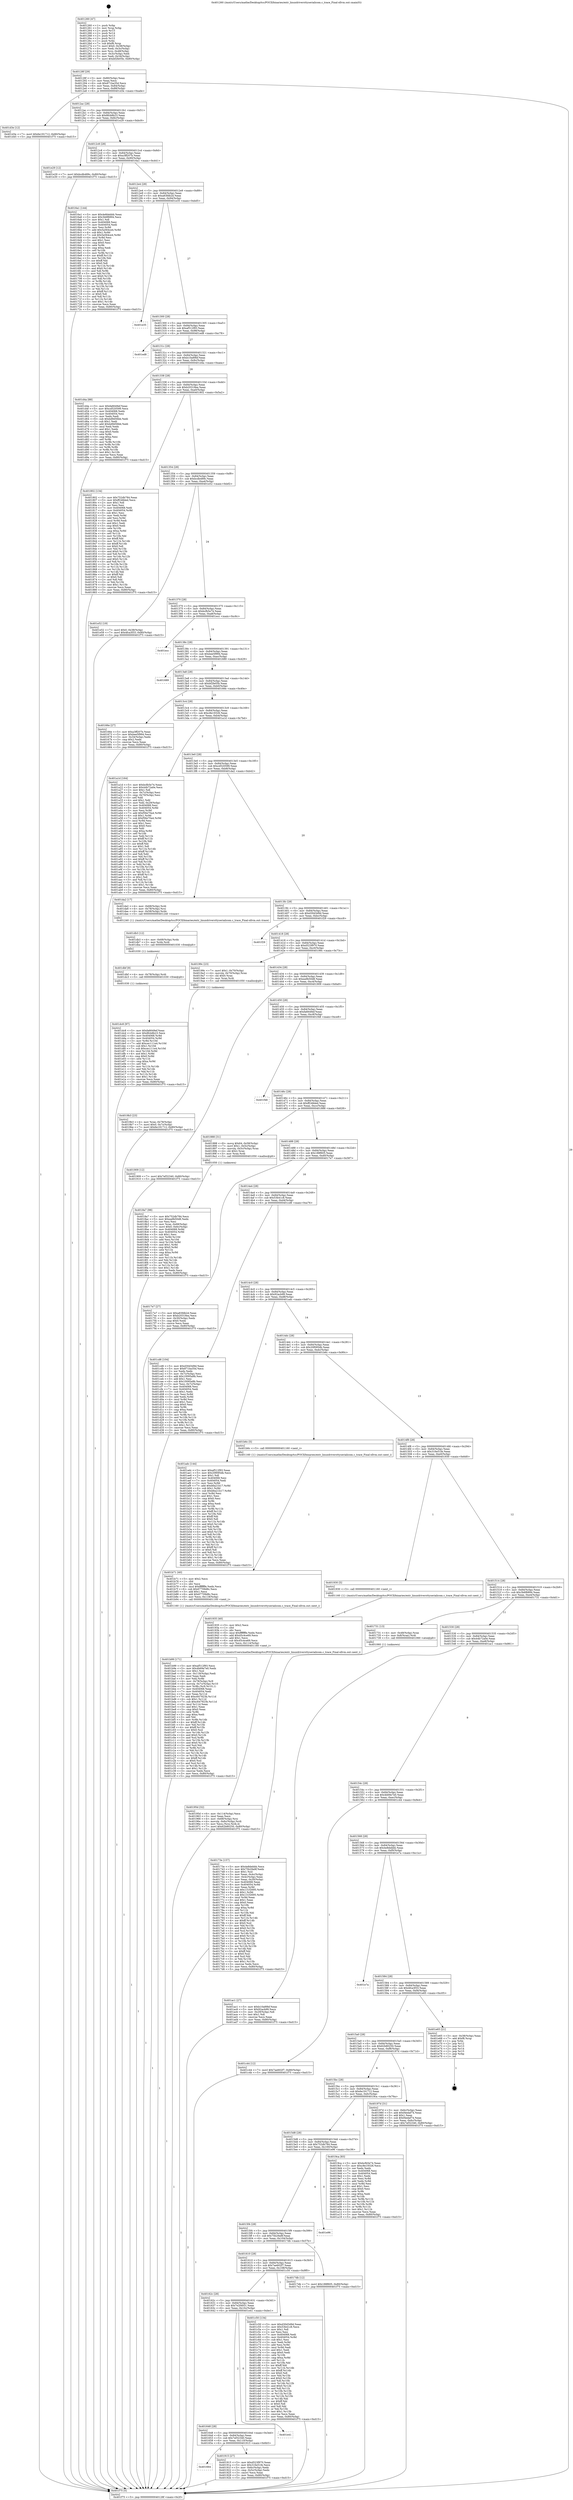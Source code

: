 digraph "0x401260" {
  label = "0x401260 (/mnt/c/Users/mathe/Desktop/tcc/POCII/binaries/extr_linuxdriversttyserialicom.c_trace_Final-ollvm.out::main(0))"
  labelloc = "t"
  node[shape=record]

  Entry [label="",width=0.3,height=0.3,shape=circle,fillcolor=black,style=filled]
  "0x40128f" [label="{
     0x40128f [29]\l
     | [instrs]\l
     &nbsp;&nbsp;0x40128f \<+3\>: mov -0x80(%rbp),%eax\l
     &nbsp;&nbsp;0x401292 \<+2\>: mov %eax,%ecx\l
     &nbsp;&nbsp;0x401294 \<+6\>: sub $0x871ba35d,%ecx\l
     &nbsp;&nbsp;0x40129a \<+6\>: mov %eax,-0x84(%rbp)\l
     &nbsp;&nbsp;0x4012a0 \<+6\>: mov %ecx,-0x88(%rbp)\l
     &nbsp;&nbsp;0x4012a6 \<+6\>: je 0000000000401d3e \<main+0xade\>\l
  }"]
  "0x401d3e" [label="{
     0x401d3e [12]\l
     | [instrs]\l
     &nbsp;&nbsp;0x401d3e \<+7\>: movl $0x6e191712,-0x80(%rbp)\l
     &nbsp;&nbsp;0x401d45 \<+5\>: jmp 0000000000401f75 \<main+0xd15\>\l
  }"]
  "0x4012ac" [label="{
     0x4012ac [28]\l
     | [instrs]\l
     &nbsp;&nbsp;0x4012ac \<+5\>: jmp 00000000004012b1 \<main+0x51\>\l
     &nbsp;&nbsp;0x4012b1 \<+6\>: mov -0x84(%rbp),%eax\l
     &nbsp;&nbsp;0x4012b7 \<+5\>: sub $0x8fcb8b23,%eax\l
     &nbsp;&nbsp;0x4012bc \<+6\>: mov %eax,-0x8c(%rbp)\l
     &nbsp;&nbsp;0x4012c2 \<+6\>: je 0000000000401e29 \<main+0xbc9\>\l
  }"]
  Exit [label="",width=0.3,height=0.3,shape=circle,fillcolor=black,style=filled,peripheries=2]
  "0x401e29" [label="{
     0x401e29 [12]\l
     | [instrs]\l
     &nbsp;&nbsp;0x401e29 \<+7\>: movl $0xbcdb489c,-0x80(%rbp)\l
     &nbsp;&nbsp;0x401e30 \<+5\>: jmp 0000000000401f75 \<main+0xd15\>\l
  }"]
  "0x4012c8" [label="{
     0x4012c8 [28]\l
     | [instrs]\l
     &nbsp;&nbsp;0x4012c8 \<+5\>: jmp 00000000004012cd \<main+0x6d\>\l
     &nbsp;&nbsp;0x4012cd \<+6\>: mov -0x84(%rbp),%eax\l
     &nbsp;&nbsp;0x4012d3 \<+5\>: sub $0xa3ff207b,%eax\l
     &nbsp;&nbsp;0x4012d8 \<+6\>: mov %eax,-0x90(%rbp)\l
     &nbsp;&nbsp;0x4012de \<+6\>: je 00000000004016a1 \<main+0x441\>\l
  }"]
  "0x401dc8" [label="{
     0x401dc8 [97]\l
     | [instrs]\l
     &nbsp;&nbsp;0x401dc8 \<+5\>: mov $0xfa6649ef,%eax\l
     &nbsp;&nbsp;0x401dcd \<+5\>: mov $0x8fcb8b23,%ecx\l
     &nbsp;&nbsp;0x401dd2 \<+8\>: mov 0x404068,%r8d\l
     &nbsp;&nbsp;0x401dda \<+8\>: mov 0x404054,%r9d\l
     &nbsp;&nbsp;0x401de2 \<+3\>: mov %r8d,%r10d\l
     &nbsp;&nbsp;0x401de5 \<+7\>: add $0xcec111e4,%r10d\l
     &nbsp;&nbsp;0x401dec \<+4\>: sub $0x1,%r10d\l
     &nbsp;&nbsp;0x401df0 \<+7\>: sub $0xcec111e4,%r10d\l
     &nbsp;&nbsp;0x401df7 \<+4\>: imul %r10d,%r8d\l
     &nbsp;&nbsp;0x401dfb \<+4\>: and $0x1,%r8d\l
     &nbsp;&nbsp;0x401dff \<+4\>: cmp $0x0,%r8d\l
     &nbsp;&nbsp;0x401e03 \<+4\>: sete %r11b\l
     &nbsp;&nbsp;0x401e07 \<+4\>: cmp $0xa,%r9d\l
     &nbsp;&nbsp;0x401e0b \<+3\>: setl %bl\l
     &nbsp;&nbsp;0x401e0e \<+3\>: mov %r11b,%r14b\l
     &nbsp;&nbsp;0x401e11 \<+3\>: and %bl,%r14b\l
     &nbsp;&nbsp;0x401e14 \<+3\>: xor %bl,%r11b\l
     &nbsp;&nbsp;0x401e17 \<+3\>: or %r11b,%r14b\l
     &nbsp;&nbsp;0x401e1a \<+4\>: test $0x1,%r14b\l
     &nbsp;&nbsp;0x401e1e \<+3\>: cmovne %ecx,%eax\l
     &nbsp;&nbsp;0x401e21 \<+3\>: mov %eax,-0x80(%rbp)\l
     &nbsp;&nbsp;0x401e24 \<+5\>: jmp 0000000000401f75 \<main+0xd15\>\l
  }"]
  "0x4016a1" [label="{
     0x4016a1 [144]\l
     | [instrs]\l
     &nbsp;&nbsp;0x4016a1 \<+5\>: mov $0x4e8debbb,%eax\l
     &nbsp;&nbsp;0x4016a6 \<+5\>: mov $0x3b6f6894,%ecx\l
     &nbsp;&nbsp;0x4016ab \<+2\>: mov $0x1,%dl\l
     &nbsp;&nbsp;0x4016ad \<+7\>: mov 0x404068,%esi\l
     &nbsp;&nbsp;0x4016b4 \<+7\>: mov 0x404054,%edi\l
     &nbsp;&nbsp;0x4016bb \<+3\>: mov %esi,%r8d\l
     &nbsp;&nbsp;0x4016be \<+7\>: add $0x5a564ce4,%r8d\l
     &nbsp;&nbsp;0x4016c5 \<+4\>: sub $0x1,%r8d\l
     &nbsp;&nbsp;0x4016c9 \<+7\>: sub $0x5a564ce4,%r8d\l
     &nbsp;&nbsp;0x4016d0 \<+4\>: imul %r8d,%esi\l
     &nbsp;&nbsp;0x4016d4 \<+3\>: and $0x1,%esi\l
     &nbsp;&nbsp;0x4016d7 \<+3\>: cmp $0x0,%esi\l
     &nbsp;&nbsp;0x4016da \<+4\>: sete %r9b\l
     &nbsp;&nbsp;0x4016de \<+3\>: cmp $0xa,%edi\l
     &nbsp;&nbsp;0x4016e1 \<+4\>: setl %r10b\l
     &nbsp;&nbsp;0x4016e5 \<+3\>: mov %r9b,%r11b\l
     &nbsp;&nbsp;0x4016e8 \<+4\>: xor $0xff,%r11b\l
     &nbsp;&nbsp;0x4016ec \<+3\>: mov %r10b,%bl\l
     &nbsp;&nbsp;0x4016ef \<+3\>: xor $0xff,%bl\l
     &nbsp;&nbsp;0x4016f2 \<+3\>: xor $0x0,%dl\l
     &nbsp;&nbsp;0x4016f5 \<+3\>: mov %r11b,%r14b\l
     &nbsp;&nbsp;0x4016f8 \<+4\>: and $0x0,%r14b\l
     &nbsp;&nbsp;0x4016fc \<+3\>: and %dl,%r9b\l
     &nbsp;&nbsp;0x4016ff \<+3\>: mov %bl,%r15b\l
     &nbsp;&nbsp;0x401702 \<+4\>: and $0x0,%r15b\l
     &nbsp;&nbsp;0x401706 \<+3\>: and %dl,%r10b\l
     &nbsp;&nbsp;0x401709 \<+3\>: or %r9b,%r14b\l
     &nbsp;&nbsp;0x40170c \<+3\>: or %r10b,%r15b\l
     &nbsp;&nbsp;0x40170f \<+3\>: xor %r15b,%r14b\l
     &nbsp;&nbsp;0x401712 \<+3\>: or %bl,%r11b\l
     &nbsp;&nbsp;0x401715 \<+4\>: xor $0xff,%r11b\l
     &nbsp;&nbsp;0x401719 \<+3\>: or $0x0,%dl\l
     &nbsp;&nbsp;0x40171c \<+3\>: and %dl,%r11b\l
     &nbsp;&nbsp;0x40171f \<+3\>: or %r11b,%r14b\l
     &nbsp;&nbsp;0x401722 \<+4\>: test $0x1,%r14b\l
     &nbsp;&nbsp;0x401726 \<+3\>: cmovne %ecx,%eax\l
     &nbsp;&nbsp;0x401729 \<+3\>: mov %eax,-0x80(%rbp)\l
     &nbsp;&nbsp;0x40172c \<+5\>: jmp 0000000000401f75 \<main+0xd15\>\l
  }"]
  "0x4012e4" [label="{
     0x4012e4 [28]\l
     | [instrs]\l
     &nbsp;&nbsp;0x4012e4 \<+5\>: jmp 00000000004012e9 \<main+0x89\>\l
     &nbsp;&nbsp;0x4012e9 \<+6\>: mov -0x84(%rbp),%eax\l
     &nbsp;&nbsp;0x4012ef \<+5\>: sub $0xa83fdb2d,%eax\l
     &nbsp;&nbsp;0x4012f4 \<+6\>: mov %eax,-0x94(%rbp)\l
     &nbsp;&nbsp;0x4012fa \<+6\>: je 0000000000401e35 \<main+0xbd5\>\l
  }"]
  "0x401dbf" [label="{
     0x401dbf [9]\l
     | [instrs]\l
     &nbsp;&nbsp;0x401dbf \<+4\>: mov -0x78(%rbp),%rdi\l
     &nbsp;&nbsp;0x401dc3 \<+5\>: call 0000000000401030 \<free@plt\>\l
     | [calls]\l
     &nbsp;&nbsp;0x401030 \{1\} (unknown)\l
  }"]
  "0x401e35" [label="{
     0x401e35\l
  }", style=dashed]
  "0x401300" [label="{
     0x401300 [28]\l
     | [instrs]\l
     &nbsp;&nbsp;0x401300 \<+5\>: jmp 0000000000401305 \<main+0xa5\>\l
     &nbsp;&nbsp;0x401305 \<+6\>: mov -0x84(%rbp),%eax\l
     &nbsp;&nbsp;0x40130b \<+5\>: sub $0xaf512f93,%eax\l
     &nbsp;&nbsp;0x401310 \<+6\>: mov %eax,-0x98(%rbp)\l
     &nbsp;&nbsp;0x401316 \<+6\>: je 0000000000401ed8 \<main+0xc78\>\l
  }"]
  "0x401db3" [label="{
     0x401db3 [12]\l
     | [instrs]\l
     &nbsp;&nbsp;0x401db3 \<+4\>: mov -0x68(%rbp),%rdx\l
     &nbsp;&nbsp;0x401db7 \<+3\>: mov %rdx,%rdi\l
     &nbsp;&nbsp;0x401dba \<+5\>: call 0000000000401030 \<free@plt\>\l
     | [calls]\l
     &nbsp;&nbsp;0x401030 \{1\} (unknown)\l
  }"]
  "0x401ed8" [label="{
     0x401ed8\l
  }", style=dashed]
  "0x40131c" [label="{
     0x40131c [28]\l
     | [instrs]\l
     &nbsp;&nbsp;0x40131c \<+5\>: jmp 0000000000401321 \<main+0xc1\>\l
     &nbsp;&nbsp;0x401321 \<+6\>: mov -0x84(%rbp),%eax\l
     &nbsp;&nbsp;0x401327 \<+5\>: sub $0xb10a89bf,%eax\l
     &nbsp;&nbsp;0x40132c \<+6\>: mov %eax,-0x9c(%rbp)\l
     &nbsp;&nbsp;0x401332 \<+6\>: je 0000000000401d4a \<main+0xaea\>\l
  }"]
  "0x401b99" [label="{
     0x401b99 [171]\l
     | [instrs]\l
     &nbsp;&nbsp;0x401b99 \<+5\>: mov $0xaf512f93,%ecx\l
     &nbsp;&nbsp;0x401b9e \<+5\>: mov $0x4b69e7e0,%edx\l
     &nbsp;&nbsp;0x401ba3 \<+3\>: mov $0x1,%sil\l
     &nbsp;&nbsp;0x401ba6 \<+6\>: mov -0x118(%rbp),%edi\l
     &nbsp;&nbsp;0x401bac \<+3\>: imul %eax,%edi\l
     &nbsp;&nbsp;0x401baf \<+3\>: mov %dil,%r8b\l
     &nbsp;&nbsp;0x401bb2 \<+4\>: mov -0x78(%rbp),%r9\l
     &nbsp;&nbsp;0x401bb6 \<+4\>: movslq -0x7c(%rbp),%r10\l
     &nbsp;&nbsp;0x401bba \<+4\>: mov %r8b,(%r9,%r10,1)\l
     &nbsp;&nbsp;0x401bbe \<+7\>: mov 0x404068,%eax\l
     &nbsp;&nbsp;0x401bc5 \<+7\>: mov 0x404054,%edi\l
     &nbsp;&nbsp;0x401bcc \<+3\>: mov %eax,%r11d\l
     &nbsp;&nbsp;0x401bcf \<+7\>: add $0xc647923b,%r11d\l
     &nbsp;&nbsp;0x401bd6 \<+4\>: sub $0x1,%r11d\l
     &nbsp;&nbsp;0x401bda \<+7\>: sub $0xc647923b,%r11d\l
     &nbsp;&nbsp;0x401be1 \<+4\>: imul %r11d,%eax\l
     &nbsp;&nbsp;0x401be5 \<+3\>: and $0x1,%eax\l
     &nbsp;&nbsp;0x401be8 \<+3\>: cmp $0x0,%eax\l
     &nbsp;&nbsp;0x401beb \<+4\>: sete %r8b\l
     &nbsp;&nbsp;0x401bef \<+3\>: cmp $0xa,%edi\l
     &nbsp;&nbsp;0x401bf2 \<+3\>: setl %bl\l
     &nbsp;&nbsp;0x401bf5 \<+3\>: mov %r8b,%r14b\l
     &nbsp;&nbsp;0x401bf8 \<+4\>: xor $0xff,%r14b\l
     &nbsp;&nbsp;0x401bfc \<+3\>: mov %bl,%r15b\l
     &nbsp;&nbsp;0x401bff \<+4\>: xor $0xff,%r15b\l
     &nbsp;&nbsp;0x401c03 \<+4\>: xor $0x0,%sil\l
     &nbsp;&nbsp;0x401c07 \<+3\>: mov %r14b,%r12b\l
     &nbsp;&nbsp;0x401c0a \<+4\>: and $0x0,%r12b\l
     &nbsp;&nbsp;0x401c0e \<+3\>: and %sil,%r8b\l
     &nbsp;&nbsp;0x401c11 \<+3\>: mov %r15b,%r13b\l
     &nbsp;&nbsp;0x401c14 \<+4\>: and $0x0,%r13b\l
     &nbsp;&nbsp;0x401c18 \<+3\>: and %sil,%bl\l
     &nbsp;&nbsp;0x401c1b \<+3\>: or %r8b,%r12b\l
     &nbsp;&nbsp;0x401c1e \<+3\>: or %bl,%r13b\l
     &nbsp;&nbsp;0x401c21 \<+3\>: xor %r13b,%r12b\l
     &nbsp;&nbsp;0x401c24 \<+3\>: or %r15b,%r14b\l
     &nbsp;&nbsp;0x401c27 \<+4\>: xor $0xff,%r14b\l
     &nbsp;&nbsp;0x401c2b \<+4\>: or $0x0,%sil\l
     &nbsp;&nbsp;0x401c2f \<+3\>: and %sil,%r14b\l
     &nbsp;&nbsp;0x401c32 \<+3\>: or %r14b,%r12b\l
     &nbsp;&nbsp;0x401c35 \<+4\>: test $0x1,%r12b\l
     &nbsp;&nbsp;0x401c39 \<+3\>: cmovne %edx,%ecx\l
     &nbsp;&nbsp;0x401c3c \<+3\>: mov %ecx,-0x80(%rbp)\l
     &nbsp;&nbsp;0x401c3f \<+5\>: jmp 0000000000401f75 \<main+0xd15\>\l
  }"]
  "0x401d4a" [label="{
     0x401d4a [88]\l
     | [instrs]\l
     &nbsp;&nbsp;0x401d4a \<+5\>: mov $0xfa6649ef,%eax\l
     &nbsp;&nbsp;0x401d4f \<+5\>: mov $0xcd520599,%ecx\l
     &nbsp;&nbsp;0x401d54 \<+7\>: mov 0x404068,%edx\l
     &nbsp;&nbsp;0x401d5b \<+7\>: mov 0x404054,%esi\l
     &nbsp;&nbsp;0x401d62 \<+2\>: mov %edx,%edi\l
     &nbsp;&nbsp;0x401d64 \<+6\>: sub $0xbd9d56bb,%edi\l
     &nbsp;&nbsp;0x401d6a \<+3\>: sub $0x1,%edi\l
     &nbsp;&nbsp;0x401d6d \<+6\>: add $0xbd9d56bb,%edi\l
     &nbsp;&nbsp;0x401d73 \<+3\>: imul %edi,%edx\l
     &nbsp;&nbsp;0x401d76 \<+3\>: and $0x1,%edx\l
     &nbsp;&nbsp;0x401d79 \<+3\>: cmp $0x0,%edx\l
     &nbsp;&nbsp;0x401d7c \<+4\>: sete %r8b\l
     &nbsp;&nbsp;0x401d80 \<+3\>: cmp $0xa,%esi\l
     &nbsp;&nbsp;0x401d83 \<+4\>: setl %r9b\l
     &nbsp;&nbsp;0x401d87 \<+3\>: mov %r8b,%r10b\l
     &nbsp;&nbsp;0x401d8a \<+3\>: and %r9b,%r10b\l
     &nbsp;&nbsp;0x401d8d \<+3\>: xor %r9b,%r8b\l
     &nbsp;&nbsp;0x401d90 \<+3\>: or %r8b,%r10b\l
     &nbsp;&nbsp;0x401d93 \<+4\>: test $0x1,%r10b\l
     &nbsp;&nbsp;0x401d97 \<+3\>: cmovne %ecx,%eax\l
     &nbsp;&nbsp;0x401d9a \<+3\>: mov %eax,-0x80(%rbp)\l
     &nbsp;&nbsp;0x401d9d \<+5\>: jmp 0000000000401f75 \<main+0xd15\>\l
  }"]
  "0x401338" [label="{
     0x401338 [28]\l
     | [instrs]\l
     &nbsp;&nbsp;0x401338 \<+5\>: jmp 000000000040133d \<main+0xdd\>\l
     &nbsp;&nbsp;0x40133d \<+6\>: mov -0x84(%rbp),%eax\l
     &nbsp;&nbsp;0x401343 \<+5\>: sub $0xb20318ea,%eax\l
     &nbsp;&nbsp;0x401348 \<+6\>: mov %eax,-0xa0(%rbp)\l
     &nbsp;&nbsp;0x40134e \<+6\>: je 0000000000401802 \<main+0x5a2\>\l
  }"]
  "0x401b71" [label="{
     0x401b71 [40]\l
     | [instrs]\l
     &nbsp;&nbsp;0x401b71 \<+5\>: mov $0x2,%ecx\l
     &nbsp;&nbsp;0x401b76 \<+1\>: cltd\l
     &nbsp;&nbsp;0x401b77 \<+2\>: idiv %ecx\l
     &nbsp;&nbsp;0x401b79 \<+6\>: imul $0xfffffffe,%edx,%ecx\l
     &nbsp;&nbsp;0x401b7f \<+6\>: sub $0x67709d8c,%ecx\l
     &nbsp;&nbsp;0x401b85 \<+3\>: add $0x1,%ecx\l
     &nbsp;&nbsp;0x401b88 \<+6\>: add $0x67709d8c,%ecx\l
     &nbsp;&nbsp;0x401b8e \<+6\>: mov %ecx,-0x118(%rbp)\l
     &nbsp;&nbsp;0x401b94 \<+5\>: call 0000000000401160 \<next_i\>\l
     | [calls]\l
     &nbsp;&nbsp;0x401160 \{1\} (/mnt/c/Users/mathe/Desktop/tcc/POCII/binaries/extr_linuxdriversttyserialicom.c_trace_Final-ollvm.out::next_i)\l
  }"]
  "0x401802" [label="{
     0x401802 [134]\l
     | [instrs]\l
     &nbsp;&nbsp;0x401802 \<+5\>: mov $0x752db784,%eax\l
     &nbsp;&nbsp;0x401807 \<+5\>: mov $0xff248ded,%ecx\l
     &nbsp;&nbsp;0x40180c \<+2\>: mov $0x1,%dl\l
     &nbsp;&nbsp;0x40180e \<+2\>: xor %esi,%esi\l
     &nbsp;&nbsp;0x401810 \<+7\>: mov 0x404068,%edi\l
     &nbsp;&nbsp;0x401817 \<+8\>: mov 0x404054,%r8d\l
     &nbsp;&nbsp;0x40181f \<+3\>: sub $0x1,%esi\l
     &nbsp;&nbsp;0x401822 \<+3\>: mov %edi,%r9d\l
     &nbsp;&nbsp;0x401825 \<+3\>: add %esi,%r9d\l
     &nbsp;&nbsp;0x401828 \<+4\>: imul %r9d,%edi\l
     &nbsp;&nbsp;0x40182c \<+3\>: and $0x1,%edi\l
     &nbsp;&nbsp;0x40182f \<+3\>: cmp $0x0,%edi\l
     &nbsp;&nbsp;0x401832 \<+4\>: sete %r10b\l
     &nbsp;&nbsp;0x401836 \<+4\>: cmp $0xa,%r8d\l
     &nbsp;&nbsp;0x40183a \<+4\>: setl %r11b\l
     &nbsp;&nbsp;0x40183e \<+3\>: mov %r10b,%bl\l
     &nbsp;&nbsp;0x401841 \<+3\>: xor $0xff,%bl\l
     &nbsp;&nbsp;0x401844 \<+3\>: mov %r11b,%r14b\l
     &nbsp;&nbsp;0x401847 \<+4\>: xor $0xff,%r14b\l
     &nbsp;&nbsp;0x40184b \<+3\>: xor $0x0,%dl\l
     &nbsp;&nbsp;0x40184e \<+3\>: mov %bl,%r15b\l
     &nbsp;&nbsp;0x401851 \<+4\>: and $0x0,%r15b\l
     &nbsp;&nbsp;0x401855 \<+3\>: and %dl,%r10b\l
     &nbsp;&nbsp;0x401858 \<+3\>: mov %r14b,%r12b\l
     &nbsp;&nbsp;0x40185b \<+4\>: and $0x0,%r12b\l
     &nbsp;&nbsp;0x40185f \<+3\>: and %dl,%r11b\l
     &nbsp;&nbsp;0x401862 \<+3\>: or %r10b,%r15b\l
     &nbsp;&nbsp;0x401865 \<+3\>: or %r11b,%r12b\l
     &nbsp;&nbsp;0x401868 \<+3\>: xor %r12b,%r15b\l
     &nbsp;&nbsp;0x40186b \<+3\>: or %r14b,%bl\l
     &nbsp;&nbsp;0x40186e \<+3\>: xor $0xff,%bl\l
     &nbsp;&nbsp;0x401871 \<+3\>: or $0x0,%dl\l
     &nbsp;&nbsp;0x401874 \<+2\>: and %dl,%bl\l
     &nbsp;&nbsp;0x401876 \<+3\>: or %bl,%r15b\l
     &nbsp;&nbsp;0x401879 \<+4\>: test $0x1,%r15b\l
     &nbsp;&nbsp;0x40187d \<+3\>: cmovne %ecx,%eax\l
     &nbsp;&nbsp;0x401880 \<+3\>: mov %eax,-0x80(%rbp)\l
     &nbsp;&nbsp;0x401883 \<+5\>: jmp 0000000000401f75 \<main+0xd15\>\l
  }"]
  "0x401354" [label="{
     0x401354 [28]\l
     | [instrs]\l
     &nbsp;&nbsp;0x401354 \<+5\>: jmp 0000000000401359 \<main+0xf9\>\l
     &nbsp;&nbsp;0x401359 \<+6\>: mov -0x84(%rbp),%eax\l
     &nbsp;&nbsp;0x40135f \<+5\>: sub $0xbcdb489c,%eax\l
     &nbsp;&nbsp;0x401364 \<+6\>: mov %eax,-0xa4(%rbp)\l
     &nbsp;&nbsp;0x40136a \<+6\>: je 0000000000401e52 \<main+0xbf2\>\l
  }"]
  "0x4019b3" [label="{
     0x4019b3 [23]\l
     | [instrs]\l
     &nbsp;&nbsp;0x4019b3 \<+4\>: mov %rax,-0x78(%rbp)\l
     &nbsp;&nbsp;0x4019b7 \<+7\>: movl $0x0,-0x7c(%rbp)\l
     &nbsp;&nbsp;0x4019be \<+7\>: movl $0x6e191712,-0x80(%rbp)\l
     &nbsp;&nbsp;0x4019c5 \<+5\>: jmp 0000000000401f75 \<main+0xd15\>\l
  }"]
  "0x401e52" [label="{
     0x401e52 [19]\l
     | [instrs]\l
     &nbsp;&nbsp;0x401e52 \<+7\>: movl $0x0,-0x38(%rbp)\l
     &nbsp;&nbsp;0x401e59 \<+7\>: movl $0x4fca3f33,-0x80(%rbp)\l
     &nbsp;&nbsp;0x401e60 \<+5\>: jmp 0000000000401f75 \<main+0xd15\>\l
  }"]
  "0x401370" [label="{
     0x401370 [28]\l
     | [instrs]\l
     &nbsp;&nbsp;0x401370 \<+5\>: jmp 0000000000401375 \<main+0x115\>\l
     &nbsp;&nbsp;0x401375 \<+6\>: mov -0x84(%rbp),%eax\l
     &nbsp;&nbsp;0x40137b \<+5\>: sub $0xbcfb5e74,%eax\l
     &nbsp;&nbsp;0x401380 \<+6\>: mov %eax,-0xa8(%rbp)\l
     &nbsp;&nbsp;0x401386 \<+6\>: je 0000000000401ecc \<main+0xc6c\>\l
  }"]
  "0x40195d" [label="{
     0x40195d [32]\l
     | [instrs]\l
     &nbsp;&nbsp;0x40195d \<+6\>: mov -0x114(%rbp),%ecx\l
     &nbsp;&nbsp;0x401963 \<+3\>: imul %eax,%ecx\l
     &nbsp;&nbsp;0x401966 \<+4\>: mov -0x68(%rbp),%rsi\l
     &nbsp;&nbsp;0x40196a \<+4\>: movslq -0x6c(%rbp),%rdi\l
     &nbsp;&nbsp;0x40196e \<+3\>: mov %ecx,(%rsi,%rdi,4)\l
     &nbsp;&nbsp;0x401971 \<+7\>: movl $0x62b80250,-0x80(%rbp)\l
     &nbsp;&nbsp;0x401978 \<+5\>: jmp 0000000000401f75 \<main+0xd15\>\l
  }"]
  "0x401ecc" [label="{
     0x401ecc\l
  }", style=dashed]
  "0x40138c" [label="{
     0x40138c [28]\l
     | [instrs]\l
     &nbsp;&nbsp;0x40138c \<+5\>: jmp 0000000000401391 \<main+0x131\>\l
     &nbsp;&nbsp;0x401391 \<+6\>: mov -0x84(%rbp),%eax\l
     &nbsp;&nbsp;0x401397 \<+5\>: sub $0xbee5f994,%eax\l
     &nbsp;&nbsp;0x40139c \<+6\>: mov %eax,-0xac(%rbp)\l
     &nbsp;&nbsp;0x4013a2 \<+6\>: je 0000000000401689 \<main+0x429\>\l
  }"]
  "0x401935" [label="{
     0x401935 [40]\l
     | [instrs]\l
     &nbsp;&nbsp;0x401935 \<+5\>: mov $0x2,%ecx\l
     &nbsp;&nbsp;0x40193a \<+1\>: cltd\l
     &nbsp;&nbsp;0x40193b \<+2\>: idiv %ecx\l
     &nbsp;&nbsp;0x40193d \<+6\>: imul $0xfffffffe,%edx,%ecx\l
     &nbsp;&nbsp;0x401943 \<+6\>: add $0x45c4ce69,%ecx\l
     &nbsp;&nbsp;0x401949 \<+3\>: add $0x1,%ecx\l
     &nbsp;&nbsp;0x40194c \<+6\>: sub $0x45c4ce69,%ecx\l
     &nbsp;&nbsp;0x401952 \<+6\>: mov %ecx,-0x114(%rbp)\l
     &nbsp;&nbsp;0x401958 \<+5\>: call 0000000000401160 \<next_i\>\l
     | [calls]\l
     &nbsp;&nbsp;0x401160 \{1\} (/mnt/c/Users/mathe/Desktop/tcc/POCII/binaries/extr_linuxdriversttyserialicom.c_trace_Final-ollvm.out::next_i)\l
  }"]
  "0x401689" [label="{
     0x401689\l
  }", style=dashed]
  "0x4013a8" [label="{
     0x4013a8 [28]\l
     | [instrs]\l
     &nbsp;&nbsp;0x4013a8 \<+5\>: jmp 00000000004013ad \<main+0x14d\>\l
     &nbsp;&nbsp;0x4013ad \<+6\>: mov -0x84(%rbp),%eax\l
     &nbsp;&nbsp;0x4013b3 \<+5\>: sub $0xbf2fe05b,%eax\l
     &nbsp;&nbsp;0x4013b8 \<+6\>: mov %eax,-0xb0(%rbp)\l
     &nbsp;&nbsp;0x4013be \<+6\>: je 000000000040166e \<main+0x40e\>\l
  }"]
  "0x401664" [label="{
     0x401664\l
  }", style=dashed]
  "0x40166e" [label="{
     0x40166e [27]\l
     | [instrs]\l
     &nbsp;&nbsp;0x40166e \<+5\>: mov $0xa3ff207b,%eax\l
     &nbsp;&nbsp;0x401673 \<+5\>: mov $0xbee5f994,%ecx\l
     &nbsp;&nbsp;0x401678 \<+3\>: mov -0x34(%rbp),%edx\l
     &nbsp;&nbsp;0x40167b \<+3\>: cmp $0x2,%edx\l
     &nbsp;&nbsp;0x40167e \<+3\>: cmovne %ecx,%eax\l
     &nbsp;&nbsp;0x401681 \<+3\>: mov %eax,-0x80(%rbp)\l
     &nbsp;&nbsp;0x401684 \<+5\>: jmp 0000000000401f75 \<main+0xd15\>\l
  }"]
  "0x4013c4" [label="{
     0x4013c4 [28]\l
     | [instrs]\l
     &nbsp;&nbsp;0x4013c4 \<+5\>: jmp 00000000004013c9 \<main+0x169\>\l
     &nbsp;&nbsp;0x4013c9 \<+6\>: mov -0x84(%rbp),%eax\l
     &nbsp;&nbsp;0x4013cf \<+5\>: sub $0xc8e19326,%eax\l
     &nbsp;&nbsp;0x4013d4 \<+6\>: mov %eax,-0xb4(%rbp)\l
     &nbsp;&nbsp;0x4013da \<+6\>: je 0000000000401a1d \<main+0x7bd\>\l
  }"]
  "0x401f75" [label="{
     0x401f75 [5]\l
     | [instrs]\l
     &nbsp;&nbsp;0x401f75 \<+5\>: jmp 000000000040128f \<main+0x2f\>\l
  }"]
  "0x401260" [label="{
     0x401260 [47]\l
     | [instrs]\l
     &nbsp;&nbsp;0x401260 \<+1\>: push %rbp\l
     &nbsp;&nbsp;0x401261 \<+3\>: mov %rsp,%rbp\l
     &nbsp;&nbsp;0x401264 \<+2\>: push %r15\l
     &nbsp;&nbsp;0x401266 \<+2\>: push %r14\l
     &nbsp;&nbsp;0x401268 \<+2\>: push %r13\l
     &nbsp;&nbsp;0x40126a \<+2\>: push %r12\l
     &nbsp;&nbsp;0x40126c \<+1\>: push %rbx\l
     &nbsp;&nbsp;0x40126d \<+7\>: sub $0xf8,%rsp\l
     &nbsp;&nbsp;0x401274 \<+7\>: movl $0x0,-0x38(%rbp)\l
     &nbsp;&nbsp;0x40127b \<+3\>: mov %edi,-0x3c(%rbp)\l
     &nbsp;&nbsp;0x40127e \<+4\>: mov %rsi,-0x48(%rbp)\l
     &nbsp;&nbsp;0x401282 \<+3\>: mov -0x3c(%rbp),%edi\l
     &nbsp;&nbsp;0x401285 \<+3\>: mov %edi,-0x34(%rbp)\l
     &nbsp;&nbsp;0x401288 \<+7\>: movl $0xbf2fe05b,-0x80(%rbp)\l
  }"]
  "0x401915" [label="{
     0x401915 [27]\l
     | [instrs]\l
     &nbsp;&nbsp;0x401915 \<+5\>: mov $0xd523f970,%eax\l
     &nbsp;&nbsp;0x40191a \<+5\>: mov $0x316e51fe,%ecx\l
     &nbsp;&nbsp;0x40191f \<+3\>: mov -0x6c(%rbp),%edx\l
     &nbsp;&nbsp;0x401922 \<+3\>: cmp -0x5c(%rbp),%edx\l
     &nbsp;&nbsp;0x401925 \<+3\>: cmovl %ecx,%eax\l
     &nbsp;&nbsp;0x401928 \<+3\>: mov %eax,-0x80(%rbp)\l
     &nbsp;&nbsp;0x40192b \<+5\>: jmp 0000000000401f75 \<main+0xd15\>\l
  }"]
  "0x401a1d" [label="{
     0x401a1d [164]\l
     | [instrs]\l
     &nbsp;&nbsp;0x401a1d \<+5\>: mov $0xbcfb5e74,%eax\l
     &nbsp;&nbsp;0x401a22 \<+5\>: mov $0x44b72a0e,%ecx\l
     &nbsp;&nbsp;0x401a27 \<+2\>: mov $0x1,%dl\l
     &nbsp;&nbsp;0x401a29 \<+3\>: mov -0x7c(%rbp),%esi\l
     &nbsp;&nbsp;0x401a2c \<+3\>: cmp -0x70(%rbp),%esi\l
     &nbsp;&nbsp;0x401a2f \<+4\>: setl %dil\l
     &nbsp;&nbsp;0x401a33 \<+4\>: and $0x1,%dil\l
     &nbsp;&nbsp;0x401a37 \<+4\>: mov %dil,-0x29(%rbp)\l
     &nbsp;&nbsp;0x401a3b \<+7\>: mov 0x404068,%esi\l
     &nbsp;&nbsp;0x401a42 \<+8\>: mov 0x404054,%r8d\l
     &nbsp;&nbsp;0x401a4a \<+3\>: mov %esi,%r9d\l
     &nbsp;&nbsp;0x401a4d \<+7\>: add $0xf56e70a4,%r9d\l
     &nbsp;&nbsp;0x401a54 \<+4\>: sub $0x1,%r9d\l
     &nbsp;&nbsp;0x401a58 \<+7\>: sub $0xf56e70a4,%r9d\l
     &nbsp;&nbsp;0x401a5f \<+4\>: imul %r9d,%esi\l
     &nbsp;&nbsp;0x401a63 \<+3\>: and $0x1,%esi\l
     &nbsp;&nbsp;0x401a66 \<+3\>: cmp $0x0,%esi\l
     &nbsp;&nbsp;0x401a69 \<+4\>: sete %dil\l
     &nbsp;&nbsp;0x401a6d \<+4\>: cmp $0xa,%r8d\l
     &nbsp;&nbsp;0x401a71 \<+4\>: setl %r10b\l
     &nbsp;&nbsp;0x401a75 \<+3\>: mov %dil,%r11b\l
     &nbsp;&nbsp;0x401a78 \<+4\>: xor $0xff,%r11b\l
     &nbsp;&nbsp;0x401a7c \<+3\>: mov %r10b,%bl\l
     &nbsp;&nbsp;0x401a7f \<+3\>: xor $0xff,%bl\l
     &nbsp;&nbsp;0x401a82 \<+3\>: xor $0x1,%dl\l
     &nbsp;&nbsp;0x401a85 \<+3\>: mov %r11b,%r14b\l
     &nbsp;&nbsp;0x401a88 \<+4\>: and $0xff,%r14b\l
     &nbsp;&nbsp;0x401a8c \<+3\>: and %dl,%dil\l
     &nbsp;&nbsp;0x401a8f \<+3\>: mov %bl,%r15b\l
     &nbsp;&nbsp;0x401a92 \<+4\>: and $0xff,%r15b\l
     &nbsp;&nbsp;0x401a96 \<+3\>: and %dl,%r10b\l
     &nbsp;&nbsp;0x401a99 \<+3\>: or %dil,%r14b\l
     &nbsp;&nbsp;0x401a9c \<+3\>: or %r10b,%r15b\l
     &nbsp;&nbsp;0x401a9f \<+3\>: xor %r15b,%r14b\l
     &nbsp;&nbsp;0x401aa2 \<+3\>: or %bl,%r11b\l
     &nbsp;&nbsp;0x401aa5 \<+4\>: xor $0xff,%r11b\l
     &nbsp;&nbsp;0x401aa9 \<+3\>: or $0x1,%dl\l
     &nbsp;&nbsp;0x401aac \<+3\>: and %dl,%r11b\l
     &nbsp;&nbsp;0x401aaf \<+3\>: or %r11b,%r14b\l
     &nbsp;&nbsp;0x401ab2 \<+4\>: test $0x1,%r14b\l
     &nbsp;&nbsp;0x401ab6 \<+3\>: cmovne %ecx,%eax\l
     &nbsp;&nbsp;0x401ab9 \<+3\>: mov %eax,-0x80(%rbp)\l
     &nbsp;&nbsp;0x401abc \<+5\>: jmp 0000000000401f75 \<main+0xd15\>\l
  }"]
  "0x4013e0" [label="{
     0x4013e0 [28]\l
     | [instrs]\l
     &nbsp;&nbsp;0x4013e0 \<+5\>: jmp 00000000004013e5 \<main+0x185\>\l
     &nbsp;&nbsp;0x4013e5 \<+6\>: mov -0x84(%rbp),%eax\l
     &nbsp;&nbsp;0x4013eb \<+5\>: sub $0xcd520599,%eax\l
     &nbsp;&nbsp;0x4013f0 \<+6\>: mov %eax,-0xb8(%rbp)\l
     &nbsp;&nbsp;0x4013f6 \<+6\>: je 0000000000401da2 \<main+0xb42\>\l
  }"]
  "0x401648" [label="{
     0x401648 [28]\l
     | [instrs]\l
     &nbsp;&nbsp;0x401648 \<+5\>: jmp 000000000040164d \<main+0x3ed\>\l
     &nbsp;&nbsp;0x40164d \<+6\>: mov -0x84(%rbp),%eax\l
     &nbsp;&nbsp;0x401653 \<+5\>: sub $0x7ef32340,%eax\l
     &nbsp;&nbsp;0x401658 \<+6\>: mov %eax,-0x110(%rbp)\l
     &nbsp;&nbsp;0x40165e \<+6\>: je 0000000000401915 \<main+0x6b5\>\l
  }"]
  "0x401da2" [label="{
     0x401da2 [17]\l
     | [instrs]\l
     &nbsp;&nbsp;0x401da2 \<+4\>: mov -0x68(%rbp),%rdi\l
     &nbsp;&nbsp;0x401da6 \<+4\>: mov -0x78(%rbp),%rsi\l
     &nbsp;&nbsp;0x401daa \<+4\>: mov -0x58(%rbp),%rdx\l
     &nbsp;&nbsp;0x401dae \<+5\>: call 0000000000401240 \<trace\>\l
     | [calls]\l
     &nbsp;&nbsp;0x401240 \{1\} (/mnt/c/Users/mathe/Desktop/tcc/POCII/binaries/extr_linuxdriversttyserialicom.c_trace_Final-ollvm.out::trace)\l
  }"]
  "0x4013fc" [label="{
     0x4013fc [28]\l
     | [instrs]\l
     &nbsp;&nbsp;0x4013fc \<+5\>: jmp 0000000000401401 \<main+0x1a1\>\l
     &nbsp;&nbsp;0x401401 \<+6\>: mov -0x84(%rbp),%eax\l
     &nbsp;&nbsp;0x401407 \<+5\>: sub $0xd30d3d9d,%eax\l
     &nbsp;&nbsp;0x40140c \<+6\>: mov %eax,-0xbc(%rbp)\l
     &nbsp;&nbsp;0x401412 \<+6\>: je 0000000000401f29 \<main+0xcc9\>\l
  }"]
  "0x401e41" [label="{
     0x401e41\l
  }", style=dashed]
  "0x401f29" [label="{
     0x401f29\l
  }", style=dashed]
  "0x401418" [label="{
     0x401418 [28]\l
     | [instrs]\l
     &nbsp;&nbsp;0x401418 \<+5\>: jmp 000000000040141d \<main+0x1bd\>\l
     &nbsp;&nbsp;0x40141d \<+6\>: mov -0x84(%rbp),%eax\l
     &nbsp;&nbsp;0x401423 \<+5\>: sub $0xd523f970,%eax\l
     &nbsp;&nbsp;0x401428 \<+6\>: mov %eax,-0xc0(%rbp)\l
     &nbsp;&nbsp;0x40142e \<+6\>: je 000000000040199c \<main+0x73c\>\l
  }"]
  "0x40162c" [label="{
     0x40162c [28]\l
     | [instrs]\l
     &nbsp;&nbsp;0x40162c \<+5\>: jmp 0000000000401631 \<main+0x3d1\>\l
     &nbsp;&nbsp;0x401631 \<+6\>: mov -0x84(%rbp),%eax\l
     &nbsp;&nbsp;0x401637 \<+5\>: sub $0x7e2f4931,%eax\l
     &nbsp;&nbsp;0x40163c \<+6\>: mov %eax,-0x10c(%rbp)\l
     &nbsp;&nbsp;0x401642 \<+6\>: je 0000000000401e41 \<main+0xbe1\>\l
  }"]
  "0x40199c" [label="{
     0x40199c [23]\l
     | [instrs]\l
     &nbsp;&nbsp;0x40199c \<+7\>: movl $0x1,-0x70(%rbp)\l
     &nbsp;&nbsp;0x4019a3 \<+4\>: movslq -0x70(%rbp),%rax\l
     &nbsp;&nbsp;0x4019a7 \<+4\>: shl $0x0,%rax\l
     &nbsp;&nbsp;0x4019ab \<+3\>: mov %rax,%rdi\l
     &nbsp;&nbsp;0x4019ae \<+5\>: call 0000000000401050 \<malloc@plt\>\l
     | [calls]\l
     &nbsp;&nbsp;0x401050 \{1\} (unknown)\l
  }"]
  "0x401434" [label="{
     0x401434 [28]\l
     | [instrs]\l
     &nbsp;&nbsp;0x401434 \<+5\>: jmp 0000000000401439 \<main+0x1d9\>\l
     &nbsp;&nbsp;0x401439 \<+6\>: mov -0x84(%rbp),%eax\l
     &nbsp;&nbsp;0x40143f \<+5\>: sub $0xea9b50d8,%eax\l
     &nbsp;&nbsp;0x401444 \<+6\>: mov %eax,-0xc4(%rbp)\l
     &nbsp;&nbsp;0x40144a \<+6\>: je 0000000000401909 \<main+0x6a9\>\l
  }"]
  "0x401c50" [label="{
     0x401c50 [134]\l
     | [instrs]\l
     &nbsp;&nbsp;0x401c50 \<+5\>: mov $0xd30d3d9d,%eax\l
     &nbsp;&nbsp;0x401c55 \<+5\>: mov $0x53b41c8,%ecx\l
     &nbsp;&nbsp;0x401c5a \<+2\>: mov $0x1,%dl\l
     &nbsp;&nbsp;0x401c5c \<+2\>: xor %esi,%esi\l
     &nbsp;&nbsp;0x401c5e \<+7\>: mov 0x404068,%edi\l
     &nbsp;&nbsp;0x401c65 \<+8\>: mov 0x404054,%r8d\l
     &nbsp;&nbsp;0x401c6d \<+3\>: sub $0x1,%esi\l
     &nbsp;&nbsp;0x401c70 \<+3\>: mov %edi,%r9d\l
     &nbsp;&nbsp;0x401c73 \<+3\>: add %esi,%r9d\l
     &nbsp;&nbsp;0x401c76 \<+4\>: imul %r9d,%edi\l
     &nbsp;&nbsp;0x401c7a \<+3\>: and $0x1,%edi\l
     &nbsp;&nbsp;0x401c7d \<+3\>: cmp $0x0,%edi\l
     &nbsp;&nbsp;0x401c80 \<+4\>: sete %r10b\l
     &nbsp;&nbsp;0x401c84 \<+4\>: cmp $0xa,%r8d\l
     &nbsp;&nbsp;0x401c88 \<+4\>: setl %r11b\l
     &nbsp;&nbsp;0x401c8c \<+3\>: mov %r10b,%bl\l
     &nbsp;&nbsp;0x401c8f \<+3\>: xor $0xff,%bl\l
     &nbsp;&nbsp;0x401c92 \<+3\>: mov %r11b,%r14b\l
     &nbsp;&nbsp;0x401c95 \<+4\>: xor $0xff,%r14b\l
     &nbsp;&nbsp;0x401c99 \<+3\>: xor $0x0,%dl\l
     &nbsp;&nbsp;0x401c9c \<+3\>: mov %bl,%r15b\l
     &nbsp;&nbsp;0x401c9f \<+4\>: and $0x0,%r15b\l
     &nbsp;&nbsp;0x401ca3 \<+3\>: and %dl,%r10b\l
     &nbsp;&nbsp;0x401ca6 \<+3\>: mov %r14b,%r12b\l
     &nbsp;&nbsp;0x401ca9 \<+4\>: and $0x0,%r12b\l
     &nbsp;&nbsp;0x401cad \<+3\>: and %dl,%r11b\l
     &nbsp;&nbsp;0x401cb0 \<+3\>: or %r10b,%r15b\l
     &nbsp;&nbsp;0x401cb3 \<+3\>: or %r11b,%r12b\l
     &nbsp;&nbsp;0x401cb6 \<+3\>: xor %r12b,%r15b\l
     &nbsp;&nbsp;0x401cb9 \<+3\>: or %r14b,%bl\l
     &nbsp;&nbsp;0x401cbc \<+3\>: xor $0xff,%bl\l
     &nbsp;&nbsp;0x401cbf \<+3\>: or $0x0,%dl\l
     &nbsp;&nbsp;0x401cc2 \<+2\>: and %dl,%bl\l
     &nbsp;&nbsp;0x401cc4 \<+3\>: or %bl,%r15b\l
     &nbsp;&nbsp;0x401cc7 \<+4\>: test $0x1,%r15b\l
     &nbsp;&nbsp;0x401ccb \<+3\>: cmovne %ecx,%eax\l
     &nbsp;&nbsp;0x401cce \<+3\>: mov %eax,-0x80(%rbp)\l
     &nbsp;&nbsp;0x401cd1 \<+5\>: jmp 0000000000401f75 \<main+0xd15\>\l
  }"]
  "0x401909" [label="{
     0x401909 [12]\l
     | [instrs]\l
     &nbsp;&nbsp;0x401909 \<+7\>: movl $0x7ef32340,-0x80(%rbp)\l
     &nbsp;&nbsp;0x401910 \<+5\>: jmp 0000000000401f75 \<main+0xd15\>\l
  }"]
  "0x401450" [label="{
     0x401450 [28]\l
     | [instrs]\l
     &nbsp;&nbsp;0x401450 \<+5\>: jmp 0000000000401455 \<main+0x1f5\>\l
     &nbsp;&nbsp;0x401455 \<+6\>: mov -0x84(%rbp),%eax\l
     &nbsp;&nbsp;0x40145b \<+5\>: sub $0xfa6649ef,%eax\l
     &nbsp;&nbsp;0x401460 \<+6\>: mov %eax,-0xc8(%rbp)\l
     &nbsp;&nbsp;0x401466 \<+6\>: je 0000000000401f48 \<main+0xce8\>\l
  }"]
  "0x4018a7" [label="{
     0x4018a7 [98]\l
     | [instrs]\l
     &nbsp;&nbsp;0x4018a7 \<+5\>: mov $0x752db784,%ecx\l
     &nbsp;&nbsp;0x4018ac \<+5\>: mov $0xea9b50d8,%edx\l
     &nbsp;&nbsp;0x4018b1 \<+2\>: xor %esi,%esi\l
     &nbsp;&nbsp;0x4018b3 \<+4\>: mov %rax,-0x68(%rbp)\l
     &nbsp;&nbsp;0x4018b7 \<+7\>: movl $0x0,-0x6c(%rbp)\l
     &nbsp;&nbsp;0x4018be \<+8\>: mov 0x404068,%r8d\l
     &nbsp;&nbsp;0x4018c6 \<+8\>: mov 0x404054,%r9d\l
     &nbsp;&nbsp;0x4018ce \<+3\>: sub $0x1,%esi\l
     &nbsp;&nbsp;0x4018d1 \<+3\>: mov %r8d,%r10d\l
     &nbsp;&nbsp;0x4018d4 \<+3\>: add %esi,%r10d\l
     &nbsp;&nbsp;0x4018d7 \<+4\>: imul %r10d,%r8d\l
     &nbsp;&nbsp;0x4018db \<+4\>: and $0x1,%r8d\l
     &nbsp;&nbsp;0x4018df \<+4\>: cmp $0x0,%r8d\l
     &nbsp;&nbsp;0x4018e3 \<+4\>: sete %r11b\l
     &nbsp;&nbsp;0x4018e7 \<+4\>: cmp $0xa,%r9d\l
     &nbsp;&nbsp;0x4018eb \<+3\>: setl %bl\l
     &nbsp;&nbsp;0x4018ee \<+3\>: mov %r11b,%r14b\l
     &nbsp;&nbsp;0x4018f1 \<+3\>: and %bl,%r14b\l
     &nbsp;&nbsp;0x4018f4 \<+3\>: xor %bl,%r11b\l
     &nbsp;&nbsp;0x4018f7 \<+3\>: or %r11b,%r14b\l
     &nbsp;&nbsp;0x4018fa \<+4\>: test $0x1,%r14b\l
     &nbsp;&nbsp;0x4018fe \<+3\>: cmovne %edx,%ecx\l
     &nbsp;&nbsp;0x401901 \<+3\>: mov %ecx,-0x80(%rbp)\l
     &nbsp;&nbsp;0x401904 \<+5\>: jmp 0000000000401f75 \<main+0xd15\>\l
  }"]
  "0x401f48" [label="{
     0x401f48\l
  }", style=dashed]
  "0x40146c" [label="{
     0x40146c [28]\l
     | [instrs]\l
     &nbsp;&nbsp;0x40146c \<+5\>: jmp 0000000000401471 \<main+0x211\>\l
     &nbsp;&nbsp;0x401471 \<+6\>: mov -0x84(%rbp),%eax\l
     &nbsp;&nbsp;0x401477 \<+5\>: sub $0xff248ded,%eax\l
     &nbsp;&nbsp;0x40147c \<+6\>: mov %eax,-0xcc(%rbp)\l
     &nbsp;&nbsp;0x401482 \<+6\>: je 0000000000401888 \<main+0x628\>\l
  }"]
  "0x401610" [label="{
     0x401610 [28]\l
     | [instrs]\l
     &nbsp;&nbsp;0x401610 \<+5\>: jmp 0000000000401615 \<main+0x3b5\>\l
     &nbsp;&nbsp;0x401615 \<+6\>: mov -0x84(%rbp),%eax\l
     &nbsp;&nbsp;0x40161b \<+5\>: sub $0x7ae602f7,%eax\l
     &nbsp;&nbsp;0x401620 \<+6\>: mov %eax,-0x108(%rbp)\l
     &nbsp;&nbsp;0x401626 \<+6\>: je 0000000000401c50 \<main+0x9f0\>\l
  }"]
  "0x401888" [label="{
     0x401888 [31]\l
     | [instrs]\l
     &nbsp;&nbsp;0x401888 \<+8\>: movq $0x64,-0x58(%rbp)\l
     &nbsp;&nbsp;0x401890 \<+7\>: movl $0x1,-0x5c(%rbp)\l
     &nbsp;&nbsp;0x401897 \<+4\>: movslq -0x5c(%rbp),%rax\l
     &nbsp;&nbsp;0x40189b \<+4\>: shl $0x2,%rax\l
     &nbsp;&nbsp;0x40189f \<+3\>: mov %rax,%rdi\l
     &nbsp;&nbsp;0x4018a2 \<+5\>: call 0000000000401050 \<malloc@plt\>\l
     | [calls]\l
     &nbsp;&nbsp;0x401050 \{1\} (unknown)\l
  }"]
  "0x401488" [label="{
     0x401488 [28]\l
     | [instrs]\l
     &nbsp;&nbsp;0x401488 \<+5\>: jmp 000000000040148d \<main+0x22d\>\l
     &nbsp;&nbsp;0x40148d \<+6\>: mov -0x84(%rbp),%eax\l
     &nbsp;&nbsp;0x401493 \<+5\>: sub $0x188f605,%eax\l
     &nbsp;&nbsp;0x401498 \<+6\>: mov %eax,-0xd0(%rbp)\l
     &nbsp;&nbsp;0x40149e \<+6\>: je 00000000004017e7 \<main+0x587\>\l
  }"]
  "0x4017db" [label="{
     0x4017db [12]\l
     | [instrs]\l
     &nbsp;&nbsp;0x4017db \<+7\>: movl $0x188f605,-0x80(%rbp)\l
     &nbsp;&nbsp;0x4017e2 \<+5\>: jmp 0000000000401f75 \<main+0xd15\>\l
  }"]
  "0x4017e7" [label="{
     0x4017e7 [27]\l
     | [instrs]\l
     &nbsp;&nbsp;0x4017e7 \<+5\>: mov $0xa83fdb2d,%eax\l
     &nbsp;&nbsp;0x4017ec \<+5\>: mov $0xb20318ea,%ecx\l
     &nbsp;&nbsp;0x4017f1 \<+3\>: mov -0x30(%rbp),%edx\l
     &nbsp;&nbsp;0x4017f4 \<+3\>: cmp $0x0,%edx\l
     &nbsp;&nbsp;0x4017f7 \<+3\>: cmove %ecx,%eax\l
     &nbsp;&nbsp;0x4017fa \<+3\>: mov %eax,-0x80(%rbp)\l
     &nbsp;&nbsp;0x4017fd \<+5\>: jmp 0000000000401f75 \<main+0xd15\>\l
  }"]
  "0x4014a4" [label="{
     0x4014a4 [28]\l
     | [instrs]\l
     &nbsp;&nbsp;0x4014a4 \<+5\>: jmp 00000000004014a9 \<main+0x249\>\l
     &nbsp;&nbsp;0x4014a9 \<+6\>: mov -0x84(%rbp),%eax\l
     &nbsp;&nbsp;0x4014af \<+5\>: sub $0x53b41c8,%eax\l
     &nbsp;&nbsp;0x4014b4 \<+6\>: mov %eax,-0xd4(%rbp)\l
     &nbsp;&nbsp;0x4014ba \<+6\>: je 0000000000401cd6 \<main+0xa76\>\l
  }"]
  "0x4015f4" [label="{
     0x4015f4 [28]\l
     | [instrs]\l
     &nbsp;&nbsp;0x4015f4 \<+5\>: jmp 00000000004015f9 \<main+0x399\>\l
     &nbsp;&nbsp;0x4015f9 \<+6\>: mov -0x84(%rbp),%eax\l
     &nbsp;&nbsp;0x4015ff \<+5\>: sub $0x75b29a9f,%eax\l
     &nbsp;&nbsp;0x401604 \<+6\>: mov %eax,-0x104(%rbp)\l
     &nbsp;&nbsp;0x40160a \<+6\>: je 00000000004017db \<main+0x57b\>\l
  }"]
  "0x401cd6" [label="{
     0x401cd6 [104]\l
     | [instrs]\l
     &nbsp;&nbsp;0x401cd6 \<+5\>: mov $0xd30d3d9d,%eax\l
     &nbsp;&nbsp;0x401cdb \<+5\>: mov $0x871ba35d,%ecx\l
     &nbsp;&nbsp;0x401ce0 \<+2\>: xor %edx,%edx\l
     &nbsp;&nbsp;0x401ce2 \<+3\>: mov -0x7c(%rbp),%esi\l
     &nbsp;&nbsp;0x401ce5 \<+6\>: add $0x10095a9b,%esi\l
     &nbsp;&nbsp;0x401ceb \<+3\>: add $0x1,%esi\l
     &nbsp;&nbsp;0x401cee \<+6\>: sub $0x10095a9b,%esi\l
     &nbsp;&nbsp;0x401cf4 \<+3\>: mov %esi,-0x7c(%rbp)\l
     &nbsp;&nbsp;0x401cf7 \<+7\>: mov 0x404068,%esi\l
     &nbsp;&nbsp;0x401cfe \<+7\>: mov 0x404054,%edi\l
     &nbsp;&nbsp;0x401d05 \<+3\>: sub $0x1,%edx\l
     &nbsp;&nbsp;0x401d08 \<+3\>: mov %esi,%r8d\l
     &nbsp;&nbsp;0x401d0b \<+3\>: add %edx,%r8d\l
     &nbsp;&nbsp;0x401d0e \<+4\>: imul %r8d,%esi\l
     &nbsp;&nbsp;0x401d12 \<+3\>: and $0x1,%esi\l
     &nbsp;&nbsp;0x401d15 \<+3\>: cmp $0x0,%esi\l
     &nbsp;&nbsp;0x401d18 \<+4\>: sete %r9b\l
     &nbsp;&nbsp;0x401d1c \<+3\>: cmp $0xa,%edi\l
     &nbsp;&nbsp;0x401d1f \<+4\>: setl %r10b\l
     &nbsp;&nbsp;0x401d23 \<+3\>: mov %r9b,%r11b\l
     &nbsp;&nbsp;0x401d26 \<+3\>: and %r10b,%r11b\l
     &nbsp;&nbsp;0x401d29 \<+3\>: xor %r10b,%r9b\l
     &nbsp;&nbsp;0x401d2c \<+3\>: or %r9b,%r11b\l
     &nbsp;&nbsp;0x401d2f \<+4\>: test $0x1,%r11b\l
     &nbsp;&nbsp;0x401d33 \<+3\>: cmovne %ecx,%eax\l
     &nbsp;&nbsp;0x401d36 \<+3\>: mov %eax,-0x80(%rbp)\l
     &nbsp;&nbsp;0x401d39 \<+5\>: jmp 0000000000401f75 \<main+0xd15\>\l
  }"]
  "0x4014c0" [label="{
     0x4014c0 [28]\l
     | [instrs]\l
     &nbsp;&nbsp;0x4014c0 \<+5\>: jmp 00000000004014c5 \<main+0x265\>\l
     &nbsp;&nbsp;0x4014c5 \<+6\>: mov -0x84(%rbp),%eax\l
     &nbsp;&nbsp;0x4014cb \<+5\>: sub $0x92acb99,%eax\l
     &nbsp;&nbsp;0x4014d0 \<+6\>: mov %eax,-0xd8(%rbp)\l
     &nbsp;&nbsp;0x4014d6 \<+6\>: je 0000000000401adc \<main+0x87c\>\l
  }"]
  "0x401e96" [label="{
     0x401e96\l
  }", style=dashed]
  "0x401adc" [label="{
     0x401adc [144]\l
     | [instrs]\l
     &nbsp;&nbsp;0x401adc \<+5\>: mov $0xaf512f93,%eax\l
     &nbsp;&nbsp;0x401ae1 \<+5\>: mov $0x20f095db,%ecx\l
     &nbsp;&nbsp;0x401ae6 \<+2\>: mov $0x1,%dl\l
     &nbsp;&nbsp;0x401ae8 \<+7\>: mov 0x404068,%esi\l
     &nbsp;&nbsp;0x401aef \<+7\>: mov 0x404054,%edi\l
     &nbsp;&nbsp;0x401af6 \<+3\>: mov %esi,%r8d\l
     &nbsp;&nbsp;0x401af9 \<+7\>: add $0xb6a21b17,%r8d\l
     &nbsp;&nbsp;0x401b00 \<+4\>: sub $0x1,%r8d\l
     &nbsp;&nbsp;0x401b04 \<+7\>: sub $0xb6a21b17,%r8d\l
     &nbsp;&nbsp;0x401b0b \<+4\>: imul %r8d,%esi\l
     &nbsp;&nbsp;0x401b0f \<+3\>: and $0x1,%esi\l
     &nbsp;&nbsp;0x401b12 \<+3\>: cmp $0x0,%esi\l
     &nbsp;&nbsp;0x401b15 \<+4\>: sete %r9b\l
     &nbsp;&nbsp;0x401b19 \<+3\>: cmp $0xa,%edi\l
     &nbsp;&nbsp;0x401b1c \<+4\>: setl %r10b\l
     &nbsp;&nbsp;0x401b20 \<+3\>: mov %r9b,%r11b\l
     &nbsp;&nbsp;0x401b23 \<+4\>: xor $0xff,%r11b\l
     &nbsp;&nbsp;0x401b27 \<+3\>: mov %r10b,%bl\l
     &nbsp;&nbsp;0x401b2a \<+3\>: xor $0xff,%bl\l
     &nbsp;&nbsp;0x401b2d \<+3\>: xor $0x0,%dl\l
     &nbsp;&nbsp;0x401b30 \<+3\>: mov %r11b,%r14b\l
     &nbsp;&nbsp;0x401b33 \<+4\>: and $0x0,%r14b\l
     &nbsp;&nbsp;0x401b37 \<+3\>: and %dl,%r9b\l
     &nbsp;&nbsp;0x401b3a \<+3\>: mov %bl,%r15b\l
     &nbsp;&nbsp;0x401b3d \<+4\>: and $0x0,%r15b\l
     &nbsp;&nbsp;0x401b41 \<+3\>: and %dl,%r10b\l
     &nbsp;&nbsp;0x401b44 \<+3\>: or %r9b,%r14b\l
     &nbsp;&nbsp;0x401b47 \<+3\>: or %r10b,%r15b\l
     &nbsp;&nbsp;0x401b4a \<+3\>: xor %r15b,%r14b\l
     &nbsp;&nbsp;0x401b4d \<+3\>: or %bl,%r11b\l
     &nbsp;&nbsp;0x401b50 \<+4\>: xor $0xff,%r11b\l
     &nbsp;&nbsp;0x401b54 \<+3\>: or $0x0,%dl\l
     &nbsp;&nbsp;0x401b57 \<+3\>: and %dl,%r11b\l
     &nbsp;&nbsp;0x401b5a \<+3\>: or %r11b,%r14b\l
     &nbsp;&nbsp;0x401b5d \<+4\>: test $0x1,%r14b\l
     &nbsp;&nbsp;0x401b61 \<+3\>: cmovne %ecx,%eax\l
     &nbsp;&nbsp;0x401b64 \<+3\>: mov %eax,-0x80(%rbp)\l
     &nbsp;&nbsp;0x401b67 \<+5\>: jmp 0000000000401f75 \<main+0xd15\>\l
  }"]
  "0x4014dc" [label="{
     0x4014dc [28]\l
     | [instrs]\l
     &nbsp;&nbsp;0x4014dc \<+5\>: jmp 00000000004014e1 \<main+0x281\>\l
     &nbsp;&nbsp;0x4014e1 \<+6\>: mov -0x84(%rbp),%eax\l
     &nbsp;&nbsp;0x4014e7 \<+5\>: sub $0x20f095db,%eax\l
     &nbsp;&nbsp;0x4014ec \<+6\>: mov %eax,-0xdc(%rbp)\l
     &nbsp;&nbsp;0x4014f2 \<+6\>: je 0000000000401b6c \<main+0x90c\>\l
  }"]
  "0x4015d8" [label="{
     0x4015d8 [28]\l
     | [instrs]\l
     &nbsp;&nbsp;0x4015d8 \<+5\>: jmp 00000000004015dd \<main+0x37d\>\l
     &nbsp;&nbsp;0x4015dd \<+6\>: mov -0x84(%rbp),%eax\l
     &nbsp;&nbsp;0x4015e3 \<+5\>: sub $0x752db784,%eax\l
     &nbsp;&nbsp;0x4015e8 \<+6\>: mov %eax,-0x100(%rbp)\l
     &nbsp;&nbsp;0x4015ee \<+6\>: je 0000000000401e96 \<main+0xc36\>\l
  }"]
  "0x401b6c" [label="{
     0x401b6c [5]\l
     | [instrs]\l
     &nbsp;&nbsp;0x401b6c \<+5\>: call 0000000000401160 \<next_i\>\l
     | [calls]\l
     &nbsp;&nbsp;0x401160 \{1\} (/mnt/c/Users/mathe/Desktop/tcc/POCII/binaries/extr_linuxdriversttyserialicom.c_trace_Final-ollvm.out::next_i)\l
  }"]
  "0x4014f8" [label="{
     0x4014f8 [28]\l
     | [instrs]\l
     &nbsp;&nbsp;0x4014f8 \<+5\>: jmp 00000000004014fd \<main+0x29d\>\l
     &nbsp;&nbsp;0x4014fd \<+6\>: mov -0x84(%rbp),%eax\l
     &nbsp;&nbsp;0x401503 \<+5\>: sub $0x316e51fe,%eax\l
     &nbsp;&nbsp;0x401508 \<+6\>: mov %eax,-0xe0(%rbp)\l
     &nbsp;&nbsp;0x40150e \<+6\>: je 0000000000401930 \<main+0x6d0\>\l
  }"]
  "0x4019ca" [label="{
     0x4019ca [83]\l
     | [instrs]\l
     &nbsp;&nbsp;0x4019ca \<+5\>: mov $0xbcfb5e74,%eax\l
     &nbsp;&nbsp;0x4019cf \<+5\>: mov $0xc8e19326,%ecx\l
     &nbsp;&nbsp;0x4019d4 \<+2\>: xor %edx,%edx\l
     &nbsp;&nbsp;0x4019d6 \<+7\>: mov 0x404068,%esi\l
     &nbsp;&nbsp;0x4019dd \<+7\>: mov 0x404054,%edi\l
     &nbsp;&nbsp;0x4019e4 \<+3\>: sub $0x1,%edx\l
     &nbsp;&nbsp;0x4019e7 \<+3\>: mov %esi,%r8d\l
     &nbsp;&nbsp;0x4019ea \<+3\>: add %edx,%r8d\l
     &nbsp;&nbsp;0x4019ed \<+4\>: imul %r8d,%esi\l
     &nbsp;&nbsp;0x4019f1 \<+3\>: and $0x1,%esi\l
     &nbsp;&nbsp;0x4019f4 \<+3\>: cmp $0x0,%esi\l
     &nbsp;&nbsp;0x4019f7 \<+4\>: sete %r9b\l
     &nbsp;&nbsp;0x4019fb \<+3\>: cmp $0xa,%edi\l
     &nbsp;&nbsp;0x4019fe \<+4\>: setl %r10b\l
     &nbsp;&nbsp;0x401a02 \<+3\>: mov %r9b,%r11b\l
     &nbsp;&nbsp;0x401a05 \<+3\>: and %r10b,%r11b\l
     &nbsp;&nbsp;0x401a08 \<+3\>: xor %r10b,%r9b\l
     &nbsp;&nbsp;0x401a0b \<+3\>: or %r9b,%r11b\l
     &nbsp;&nbsp;0x401a0e \<+4\>: test $0x1,%r11b\l
     &nbsp;&nbsp;0x401a12 \<+3\>: cmovne %ecx,%eax\l
     &nbsp;&nbsp;0x401a15 \<+3\>: mov %eax,-0x80(%rbp)\l
     &nbsp;&nbsp;0x401a18 \<+5\>: jmp 0000000000401f75 \<main+0xd15\>\l
  }"]
  "0x401930" [label="{
     0x401930 [5]\l
     | [instrs]\l
     &nbsp;&nbsp;0x401930 \<+5\>: call 0000000000401160 \<next_i\>\l
     | [calls]\l
     &nbsp;&nbsp;0x401160 \{1\} (/mnt/c/Users/mathe/Desktop/tcc/POCII/binaries/extr_linuxdriversttyserialicom.c_trace_Final-ollvm.out::next_i)\l
  }"]
  "0x401514" [label="{
     0x401514 [28]\l
     | [instrs]\l
     &nbsp;&nbsp;0x401514 \<+5\>: jmp 0000000000401519 \<main+0x2b9\>\l
     &nbsp;&nbsp;0x401519 \<+6\>: mov -0x84(%rbp),%eax\l
     &nbsp;&nbsp;0x40151f \<+5\>: sub $0x3b6f6894,%eax\l
     &nbsp;&nbsp;0x401524 \<+6\>: mov %eax,-0xe4(%rbp)\l
     &nbsp;&nbsp;0x40152a \<+6\>: je 0000000000401731 \<main+0x4d1\>\l
  }"]
  "0x4015bc" [label="{
     0x4015bc [28]\l
     | [instrs]\l
     &nbsp;&nbsp;0x4015bc \<+5\>: jmp 00000000004015c1 \<main+0x361\>\l
     &nbsp;&nbsp;0x4015c1 \<+6\>: mov -0x84(%rbp),%eax\l
     &nbsp;&nbsp;0x4015c7 \<+5\>: sub $0x6e191712,%eax\l
     &nbsp;&nbsp;0x4015cc \<+6\>: mov %eax,-0xfc(%rbp)\l
     &nbsp;&nbsp;0x4015d2 \<+6\>: je 00000000004019ca \<main+0x76a\>\l
  }"]
  "0x401731" [label="{
     0x401731 [13]\l
     | [instrs]\l
     &nbsp;&nbsp;0x401731 \<+4\>: mov -0x48(%rbp),%rax\l
     &nbsp;&nbsp;0x401735 \<+4\>: mov 0x8(%rax),%rdi\l
     &nbsp;&nbsp;0x401739 \<+5\>: call 0000000000401060 \<atoi@plt\>\l
     | [calls]\l
     &nbsp;&nbsp;0x401060 \{1\} (unknown)\l
  }"]
  "0x401530" [label="{
     0x401530 [28]\l
     | [instrs]\l
     &nbsp;&nbsp;0x401530 \<+5\>: jmp 0000000000401535 \<main+0x2d5\>\l
     &nbsp;&nbsp;0x401535 \<+6\>: mov -0x84(%rbp),%eax\l
     &nbsp;&nbsp;0x40153b \<+5\>: sub $0x44b72a0e,%eax\l
     &nbsp;&nbsp;0x401540 \<+6\>: mov %eax,-0xe8(%rbp)\l
     &nbsp;&nbsp;0x401546 \<+6\>: je 0000000000401ac1 \<main+0x861\>\l
  }"]
  "0x40173e" [label="{
     0x40173e [157]\l
     | [instrs]\l
     &nbsp;&nbsp;0x40173e \<+5\>: mov $0x4e8debbb,%ecx\l
     &nbsp;&nbsp;0x401743 \<+5\>: mov $0x75b29a9f,%edx\l
     &nbsp;&nbsp;0x401748 \<+3\>: mov $0x1,%sil\l
     &nbsp;&nbsp;0x40174b \<+3\>: mov %eax,-0x4c(%rbp)\l
     &nbsp;&nbsp;0x40174e \<+3\>: mov -0x4c(%rbp),%eax\l
     &nbsp;&nbsp;0x401751 \<+3\>: mov %eax,-0x30(%rbp)\l
     &nbsp;&nbsp;0x401754 \<+7\>: mov 0x404068,%eax\l
     &nbsp;&nbsp;0x40175b \<+8\>: mov 0x404054,%r8d\l
     &nbsp;&nbsp;0x401763 \<+3\>: mov %eax,%r9d\l
     &nbsp;&nbsp;0x401766 \<+7\>: add $0x131f2695,%r9d\l
     &nbsp;&nbsp;0x40176d \<+4\>: sub $0x1,%r9d\l
     &nbsp;&nbsp;0x401771 \<+7\>: sub $0x131f2695,%r9d\l
     &nbsp;&nbsp;0x401778 \<+4\>: imul %r9d,%eax\l
     &nbsp;&nbsp;0x40177c \<+3\>: and $0x1,%eax\l
     &nbsp;&nbsp;0x40177f \<+3\>: cmp $0x0,%eax\l
     &nbsp;&nbsp;0x401782 \<+4\>: sete %r10b\l
     &nbsp;&nbsp;0x401786 \<+4\>: cmp $0xa,%r8d\l
     &nbsp;&nbsp;0x40178a \<+4\>: setl %r11b\l
     &nbsp;&nbsp;0x40178e \<+3\>: mov %r10b,%bl\l
     &nbsp;&nbsp;0x401791 \<+3\>: xor $0xff,%bl\l
     &nbsp;&nbsp;0x401794 \<+3\>: mov %r11b,%r14b\l
     &nbsp;&nbsp;0x401797 \<+4\>: xor $0xff,%r14b\l
     &nbsp;&nbsp;0x40179b \<+4\>: xor $0x0,%sil\l
     &nbsp;&nbsp;0x40179f \<+3\>: mov %bl,%r15b\l
     &nbsp;&nbsp;0x4017a2 \<+4\>: and $0x0,%r15b\l
     &nbsp;&nbsp;0x4017a6 \<+3\>: and %sil,%r10b\l
     &nbsp;&nbsp;0x4017a9 \<+3\>: mov %r14b,%r12b\l
     &nbsp;&nbsp;0x4017ac \<+4\>: and $0x0,%r12b\l
     &nbsp;&nbsp;0x4017b0 \<+3\>: and %sil,%r11b\l
     &nbsp;&nbsp;0x4017b3 \<+3\>: or %r10b,%r15b\l
     &nbsp;&nbsp;0x4017b6 \<+3\>: or %r11b,%r12b\l
     &nbsp;&nbsp;0x4017b9 \<+3\>: xor %r12b,%r15b\l
     &nbsp;&nbsp;0x4017bc \<+3\>: or %r14b,%bl\l
     &nbsp;&nbsp;0x4017bf \<+3\>: xor $0xff,%bl\l
     &nbsp;&nbsp;0x4017c2 \<+4\>: or $0x0,%sil\l
     &nbsp;&nbsp;0x4017c6 \<+3\>: and %sil,%bl\l
     &nbsp;&nbsp;0x4017c9 \<+3\>: or %bl,%r15b\l
     &nbsp;&nbsp;0x4017cc \<+4\>: test $0x1,%r15b\l
     &nbsp;&nbsp;0x4017d0 \<+3\>: cmovne %edx,%ecx\l
     &nbsp;&nbsp;0x4017d3 \<+3\>: mov %ecx,-0x80(%rbp)\l
     &nbsp;&nbsp;0x4017d6 \<+5\>: jmp 0000000000401f75 \<main+0xd15\>\l
  }"]
  "0x40197d" [label="{
     0x40197d [31]\l
     | [instrs]\l
     &nbsp;&nbsp;0x40197d \<+3\>: mov -0x6c(%rbp),%eax\l
     &nbsp;&nbsp;0x401980 \<+5\>: add $0xf4edaf74,%eax\l
     &nbsp;&nbsp;0x401985 \<+3\>: add $0x1,%eax\l
     &nbsp;&nbsp;0x401988 \<+5\>: sub $0xf4edaf74,%eax\l
     &nbsp;&nbsp;0x40198d \<+3\>: mov %eax,-0x6c(%rbp)\l
     &nbsp;&nbsp;0x401990 \<+7\>: movl $0x7ef32340,-0x80(%rbp)\l
     &nbsp;&nbsp;0x401997 \<+5\>: jmp 0000000000401f75 \<main+0xd15\>\l
  }"]
  "0x401ac1" [label="{
     0x401ac1 [27]\l
     | [instrs]\l
     &nbsp;&nbsp;0x401ac1 \<+5\>: mov $0xb10a89bf,%eax\l
     &nbsp;&nbsp;0x401ac6 \<+5\>: mov $0x92acb99,%ecx\l
     &nbsp;&nbsp;0x401acb \<+3\>: mov -0x29(%rbp),%dl\l
     &nbsp;&nbsp;0x401ace \<+3\>: test $0x1,%dl\l
     &nbsp;&nbsp;0x401ad1 \<+3\>: cmovne %ecx,%eax\l
     &nbsp;&nbsp;0x401ad4 \<+3\>: mov %eax,-0x80(%rbp)\l
     &nbsp;&nbsp;0x401ad7 \<+5\>: jmp 0000000000401f75 \<main+0xd15\>\l
  }"]
  "0x40154c" [label="{
     0x40154c [28]\l
     | [instrs]\l
     &nbsp;&nbsp;0x40154c \<+5\>: jmp 0000000000401551 \<main+0x2f1\>\l
     &nbsp;&nbsp;0x401551 \<+6\>: mov -0x84(%rbp),%eax\l
     &nbsp;&nbsp;0x401557 \<+5\>: sub $0x4b69e7e0,%eax\l
     &nbsp;&nbsp;0x40155c \<+6\>: mov %eax,-0xec(%rbp)\l
     &nbsp;&nbsp;0x401562 \<+6\>: je 0000000000401c44 \<main+0x9e4\>\l
  }"]
  "0x4015a0" [label="{
     0x4015a0 [28]\l
     | [instrs]\l
     &nbsp;&nbsp;0x4015a0 \<+5\>: jmp 00000000004015a5 \<main+0x345\>\l
     &nbsp;&nbsp;0x4015a5 \<+6\>: mov -0x84(%rbp),%eax\l
     &nbsp;&nbsp;0x4015ab \<+5\>: sub $0x62b80250,%eax\l
     &nbsp;&nbsp;0x4015b0 \<+6\>: mov %eax,-0xf8(%rbp)\l
     &nbsp;&nbsp;0x4015b6 \<+6\>: je 000000000040197d \<main+0x71d\>\l
  }"]
  "0x401c44" [label="{
     0x401c44 [12]\l
     | [instrs]\l
     &nbsp;&nbsp;0x401c44 \<+7\>: movl $0x7ae602f7,-0x80(%rbp)\l
     &nbsp;&nbsp;0x401c4b \<+5\>: jmp 0000000000401f75 \<main+0xd15\>\l
  }"]
  "0x401568" [label="{
     0x401568 [28]\l
     | [instrs]\l
     &nbsp;&nbsp;0x401568 \<+5\>: jmp 000000000040156d \<main+0x30d\>\l
     &nbsp;&nbsp;0x40156d \<+6\>: mov -0x84(%rbp),%eax\l
     &nbsp;&nbsp;0x401573 \<+5\>: sub $0x4e8debbb,%eax\l
     &nbsp;&nbsp;0x401578 \<+6\>: mov %eax,-0xf0(%rbp)\l
     &nbsp;&nbsp;0x40157e \<+6\>: je 0000000000401e7a \<main+0xc1a\>\l
  }"]
  "0x401e65" [label="{
     0x401e65 [21]\l
     | [instrs]\l
     &nbsp;&nbsp;0x401e65 \<+3\>: mov -0x38(%rbp),%eax\l
     &nbsp;&nbsp;0x401e68 \<+7\>: add $0xf8,%rsp\l
     &nbsp;&nbsp;0x401e6f \<+1\>: pop %rbx\l
     &nbsp;&nbsp;0x401e70 \<+2\>: pop %r12\l
     &nbsp;&nbsp;0x401e72 \<+2\>: pop %r13\l
     &nbsp;&nbsp;0x401e74 \<+2\>: pop %r14\l
     &nbsp;&nbsp;0x401e76 \<+2\>: pop %r15\l
     &nbsp;&nbsp;0x401e78 \<+1\>: pop %rbp\l
     &nbsp;&nbsp;0x401e79 \<+1\>: ret\l
  }"]
  "0x401e7a" [label="{
     0x401e7a\l
  }", style=dashed]
  "0x401584" [label="{
     0x401584 [28]\l
     | [instrs]\l
     &nbsp;&nbsp;0x401584 \<+5\>: jmp 0000000000401589 \<main+0x329\>\l
     &nbsp;&nbsp;0x401589 \<+6\>: mov -0x84(%rbp),%eax\l
     &nbsp;&nbsp;0x40158f \<+5\>: sub $0x4fca3f33,%eax\l
     &nbsp;&nbsp;0x401594 \<+6\>: mov %eax,-0xf4(%rbp)\l
     &nbsp;&nbsp;0x40159a \<+6\>: je 0000000000401e65 \<main+0xc05\>\l
  }"]
  Entry -> "0x401260" [label=" 1"]
  "0x40128f" -> "0x401d3e" [label=" 1"]
  "0x40128f" -> "0x4012ac" [label=" 29"]
  "0x401e65" -> Exit [label=" 1"]
  "0x4012ac" -> "0x401e29" [label=" 1"]
  "0x4012ac" -> "0x4012c8" [label=" 28"]
  "0x401e52" -> "0x401f75" [label=" 1"]
  "0x4012c8" -> "0x4016a1" [label=" 1"]
  "0x4012c8" -> "0x4012e4" [label=" 27"]
  "0x401e29" -> "0x401f75" [label=" 1"]
  "0x4012e4" -> "0x401e35" [label=" 0"]
  "0x4012e4" -> "0x401300" [label=" 27"]
  "0x401dc8" -> "0x401f75" [label=" 1"]
  "0x401300" -> "0x401ed8" [label=" 0"]
  "0x401300" -> "0x40131c" [label=" 27"]
  "0x401dbf" -> "0x401dc8" [label=" 1"]
  "0x40131c" -> "0x401d4a" [label=" 1"]
  "0x40131c" -> "0x401338" [label=" 26"]
  "0x401db3" -> "0x401dbf" [label=" 1"]
  "0x401338" -> "0x401802" [label=" 1"]
  "0x401338" -> "0x401354" [label=" 25"]
  "0x401da2" -> "0x401db3" [label=" 1"]
  "0x401354" -> "0x401e52" [label=" 1"]
  "0x401354" -> "0x401370" [label=" 24"]
  "0x401d4a" -> "0x401f75" [label=" 1"]
  "0x401370" -> "0x401ecc" [label=" 0"]
  "0x401370" -> "0x40138c" [label=" 24"]
  "0x401d3e" -> "0x401f75" [label=" 1"]
  "0x40138c" -> "0x401689" [label=" 0"]
  "0x40138c" -> "0x4013a8" [label=" 24"]
  "0x401cd6" -> "0x401f75" [label=" 1"]
  "0x4013a8" -> "0x40166e" [label=" 1"]
  "0x4013a8" -> "0x4013c4" [label=" 23"]
  "0x40166e" -> "0x401f75" [label=" 1"]
  "0x401260" -> "0x40128f" [label=" 1"]
  "0x401f75" -> "0x40128f" [label=" 29"]
  "0x4016a1" -> "0x401f75" [label=" 1"]
  "0x401c50" -> "0x401f75" [label=" 1"]
  "0x4013c4" -> "0x401a1d" [label=" 2"]
  "0x4013c4" -> "0x4013e0" [label=" 21"]
  "0x401c44" -> "0x401f75" [label=" 1"]
  "0x4013e0" -> "0x401da2" [label=" 1"]
  "0x4013e0" -> "0x4013fc" [label=" 20"]
  "0x401b71" -> "0x401b99" [label=" 1"]
  "0x4013fc" -> "0x401f29" [label=" 0"]
  "0x4013fc" -> "0x401418" [label=" 20"]
  "0x401b6c" -> "0x401b71" [label=" 1"]
  "0x401418" -> "0x40199c" [label=" 1"]
  "0x401418" -> "0x401434" [label=" 19"]
  "0x401ac1" -> "0x401f75" [label=" 2"]
  "0x401434" -> "0x401909" [label=" 1"]
  "0x401434" -> "0x401450" [label=" 18"]
  "0x401a1d" -> "0x401f75" [label=" 2"]
  "0x401450" -> "0x401f48" [label=" 0"]
  "0x401450" -> "0x40146c" [label=" 18"]
  "0x4019b3" -> "0x401f75" [label=" 1"]
  "0x40146c" -> "0x401888" [label=" 1"]
  "0x40146c" -> "0x401488" [label=" 17"]
  "0x40199c" -> "0x4019b3" [label=" 1"]
  "0x401488" -> "0x4017e7" [label=" 1"]
  "0x401488" -> "0x4014a4" [label=" 16"]
  "0x40197d" -> "0x401f75" [label=" 1"]
  "0x4014a4" -> "0x401cd6" [label=" 1"]
  "0x4014a4" -> "0x4014c0" [label=" 15"]
  "0x401935" -> "0x40195d" [label=" 1"]
  "0x4014c0" -> "0x401adc" [label=" 1"]
  "0x4014c0" -> "0x4014dc" [label=" 14"]
  "0x401930" -> "0x401935" [label=" 1"]
  "0x4014dc" -> "0x401b6c" [label=" 1"]
  "0x4014dc" -> "0x4014f8" [label=" 13"]
  "0x401648" -> "0x401664" [label=" 0"]
  "0x4014f8" -> "0x401930" [label=" 1"]
  "0x4014f8" -> "0x401514" [label=" 12"]
  "0x401648" -> "0x401915" [label=" 2"]
  "0x401514" -> "0x401731" [label=" 1"]
  "0x401514" -> "0x401530" [label=" 11"]
  "0x401731" -> "0x40173e" [label=" 1"]
  "0x40173e" -> "0x401f75" [label=" 1"]
  "0x40162c" -> "0x401648" [label=" 2"]
  "0x401530" -> "0x401ac1" [label=" 2"]
  "0x401530" -> "0x40154c" [label=" 9"]
  "0x40162c" -> "0x401e41" [label=" 0"]
  "0x40154c" -> "0x401c44" [label=" 1"]
  "0x40154c" -> "0x401568" [label=" 8"]
  "0x401610" -> "0x40162c" [label=" 2"]
  "0x401568" -> "0x401e7a" [label=" 0"]
  "0x401568" -> "0x401584" [label=" 8"]
  "0x401610" -> "0x401c50" [label=" 1"]
  "0x401584" -> "0x401e65" [label=" 1"]
  "0x401584" -> "0x4015a0" [label=" 7"]
  "0x401adc" -> "0x401f75" [label=" 1"]
  "0x4015a0" -> "0x40197d" [label=" 1"]
  "0x4015a0" -> "0x4015bc" [label=" 6"]
  "0x401b99" -> "0x401f75" [label=" 1"]
  "0x4015bc" -> "0x4019ca" [label=" 2"]
  "0x4015bc" -> "0x4015d8" [label=" 4"]
  "0x401915" -> "0x401f75" [label=" 2"]
  "0x4015d8" -> "0x401e96" [label=" 0"]
  "0x4015d8" -> "0x4015f4" [label=" 4"]
  "0x40195d" -> "0x401f75" [label=" 1"]
  "0x4015f4" -> "0x4017db" [label=" 1"]
  "0x4015f4" -> "0x401610" [label=" 3"]
  "0x4017db" -> "0x401f75" [label=" 1"]
  "0x4017e7" -> "0x401f75" [label=" 1"]
  "0x401802" -> "0x401f75" [label=" 1"]
  "0x401888" -> "0x4018a7" [label=" 1"]
  "0x4018a7" -> "0x401f75" [label=" 1"]
  "0x401909" -> "0x401f75" [label=" 1"]
  "0x4019ca" -> "0x401f75" [label=" 2"]
}
